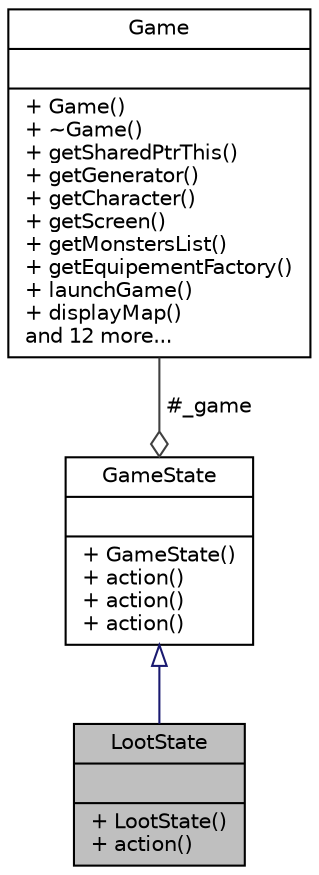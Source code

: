 digraph "LootState"
{
  edge [fontname="Helvetica",fontsize="10",labelfontname="Helvetica",labelfontsize="10"];
  node [fontname="Helvetica",fontsize="10",shape=record];
  Node1 [label="{LootState\n||+ LootState()\l+ action()\l}",height=0.2,width=0.4,color="black", fillcolor="grey75", style="filled" fontcolor="black"];
  Node2 -> Node1 [dir="back",color="midnightblue",fontsize="10",style="solid",arrowtail="onormal",fontname="Helvetica"];
  Node2 [label="{GameState\n||+ GameState()\l+ action()\l+ action()\l+ action()\l}",height=0.2,width=0.4,color="black", fillcolor="white", style="filled",URL="$classGameState.html"];
  Node3 -> Node2 [color="grey25",fontsize="10",style="solid",label=" #_game" ,arrowhead="odiamond",fontname="Helvetica"];
  Node3 [label="{Game\n||+ Game()\l+ ~Game()\l+ getSharedPtrThis()\l+ getGenerator()\l+ getCharacter()\l+ getScreen()\l+ getMonstersList()\l+ getEquipementFactory()\l+ launchGame()\l+ displayMap()\land 12 more...\l}",height=0.2,width=0.4,color="black", fillcolor="white", style="filled",URL="$classGame.html"];
}
